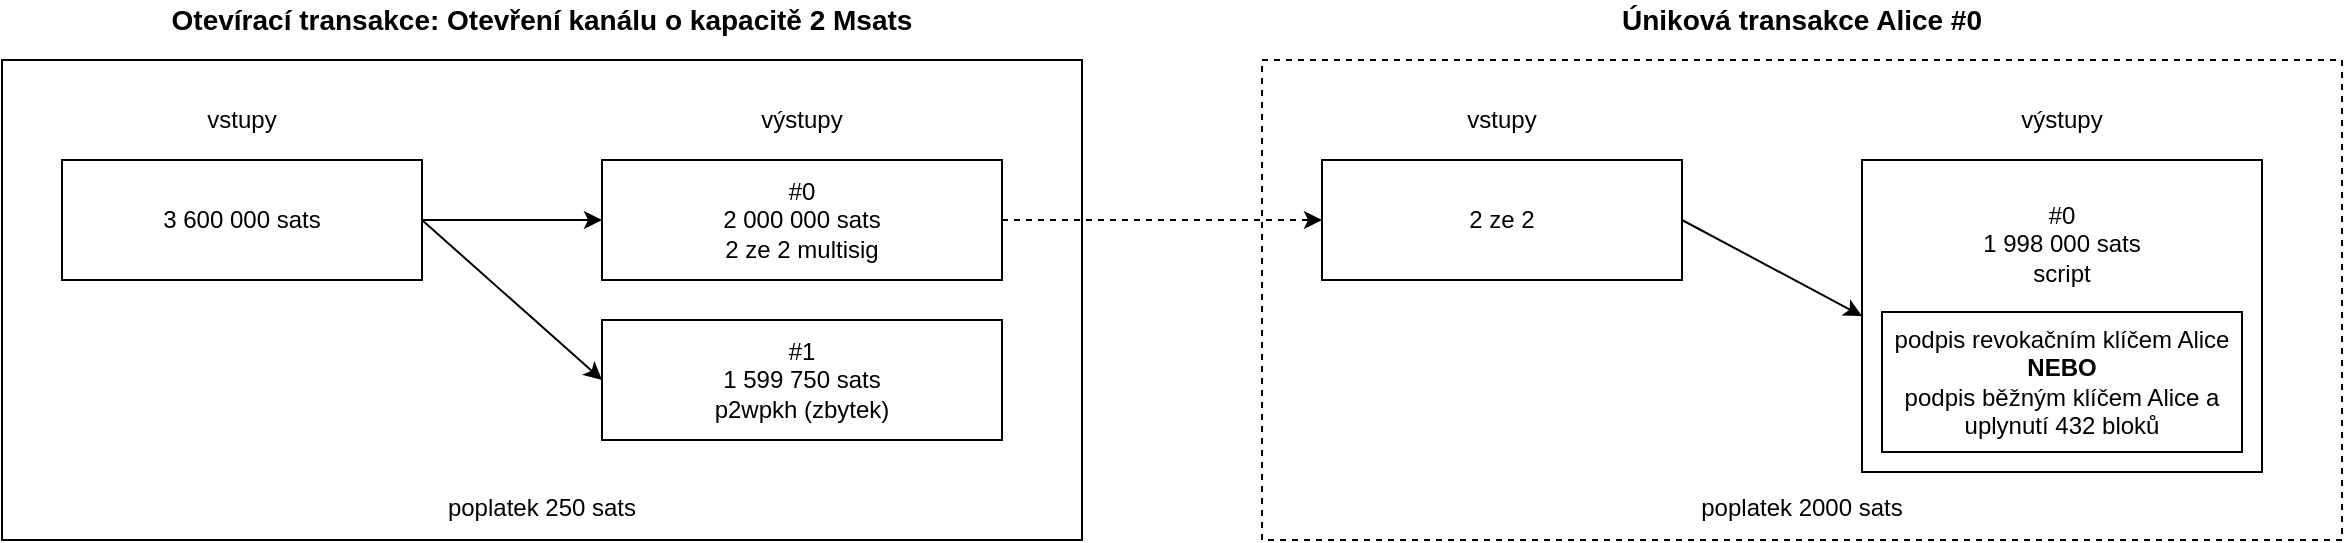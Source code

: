 <mxfile version="14.5.1" type="device"><diagram id="kQIOQq_N0f3PPQXDcAFY" name="Stránka-"><mxGraphModel dx="1306" dy="880" grid="1" gridSize="10" guides="1" tooltips="1" connect="1" arrows="1" fold="1" page="1" pageScale="1" pageWidth="1169" pageHeight="827" math="0" shadow="0"><root><mxCell id="0"/><mxCell id="1" parent="0"/><mxCell id="_3f9lSmVa9DklM8JAFFl-1" value="" style="rounded=0;whiteSpace=wrap;html=1;" vertex="1" parent="1"><mxGeometry x="30" y="174" width="540" height="240" as="geometry"/></mxCell><mxCell id="_3f9lSmVa9DklM8JAFFl-2" value="3 600 000 sats" style="rounded=0;whiteSpace=wrap;html=1;" vertex="1" parent="1"><mxGeometry x="60" y="224" width="180" height="60" as="geometry"/></mxCell><mxCell id="_3f9lSmVa9DklM8JAFFl-3" value="#0&lt;br&gt;2 000 000 sats&lt;br&gt;2 ze 2 multisig" style="rounded=0;whiteSpace=wrap;html=1;" vertex="1" parent="1"><mxGeometry x="330" y="224" width="200" height="60" as="geometry"/></mxCell><mxCell id="_3f9lSmVa9DklM8JAFFl-4" value="&lt;span class=&quot;tile__display__main&quot; id=&quot;display&quot;&gt;#1&lt;br&gt;1 599 750&lt;/span&gt;&amp;nbsp;sats&lt;br&gt;p2wpkh (zbytek)" style="rounded=0;whiteSpace=wrap;html=1;" vertex="1" parent="1"><mxGeometry x="330" y="304" width="200" height="60" as="geometry"/></mxCell><mxCell id="_3f9lSmVa9DklM8JAFFl-5" value="vstupy" style="text;html=1;strokeColor=none;fillColor=none;align=center;verticalAlign=middle;whiteSpace=wrap;rounded=0;" vertex="1" parent="1"><mxGeometry x="130" y="194" width="40" height="20" as="geometry"/></mxCell><mxCell id="_3f9lSmVa9DklM8JAFFl-6" value="výstupy" style="text;html=1;strokeColor=none;fillColor=none;align=center;verticalAlign=middle;whiteSpace=wrap;rounded=0;" vertex="1" parent="1"><mxGeometry x="410" y="194" width="40" height="20" as="geometry"/></mxCell><mxCell id="_3f9lSmVa9DklM8JAFFl-7" value="poplatek 250 sats" style="text;html=1;strokeColor=none;fillColor=none;align=center;verticalAlign=middle;whiteSpace=wrap;rounded=0;" vertex="1" parent="1"><mxGeometry x="230" y="387.5" width="140" height="20" as="geometry"/></mxCell><mxCell id="_3f9lSmVa9DklM8JAFFl-8" value="&lt;b&gt;&lt;font style=&quot;font-size: 14px&quot;&gt;Otevírací transakce: Otevření kanálu o kapacitě 2 Msats&lt;/font&gt;&lt;/b&gt;" style="text;html=1;strokeColor=none;fillColor=none;align=center;verticalAlign=middle;whiteSpace=wrap;rounded=0;" vertex="1" parent="1"><mxGeometry x="50" y="144" width="500" height="20" as="geometry"/></mxCell><mxCell id="_3f9lSmVa9DklM8JAFFl-9" value="" style="endArrow=classic;html=1;exitX=1;exitY=0.5;exitDx=0;exitDy=0;entryX=0;entryY=0.5;entryDx=0;entryDy=0;" edge="1" parent="1" source="_3f9lSmVa9DklM8JAFFl-2" target="_3f9lSmVa9DklM8JAFFl-3"><mxGeometry width="50" height="50" relative="1" as="geometry"><mxPoint x="440" y="334" as="sourcePoint"/><mxPoint x="490" y="284" as="targetPoint"/></mxGeometry></mxCell><mxCell id="_3f9lSmVa9DklM8JAFFl-10" value="" style="endArrow=classic;html=1;exitX=1;exitY=0.5;exitDx=0;exitDy=0;entryX=0;entryY=0.5;entryDx=0;entryDy=0;" edge="1" parent="1" source="_3f9lSmVa9DklM8JAFFl-2" target="_3f9lSmVa9DklM8JAFFl-4"><mxGeometry width="50" height="50" relative="1" as="geometry"><mxPoint x="440" y="334" as="sourcePoint"/><mxPoint x="490" y="284" as="targetPoint"/></mxGeometry></mxCell><mxCell id="_3f9lSmVa9DklM8JAFFl-11" value="" style="rounded=0;whiteSpace=wrap;html=1;dashed=1;" vertex="1" parent="1"><mxGeometry x="660" y="174" width="540" height="240" as="geometry"/></mxCell><mxCell id="_3f9lSmVa9DklM8JAFFl-12" value="2 ze 2" style="rounded=0;whiteSpace=wrap;html=1;" vertex="1" parent="1"><mxGeometry x="690" y="224" width="180" height="60" as="geometry"/></mxCell><mxCell id="_3f9lSmVa9DklM8JAFFl-13" value="#0&lt;br&gt;&lt;span class=&quot;qv3Wpe&quot; id=&quot;cwos&quot;&gt;1 998 000&amp;nbsp;&lt;/span&gt;sats&lt;br&gt;script&lt;br&gt;&lt;br&gt;&lt;br&gt;&lt;br&gt;&lt;br&gt;&lt;br&gt;" style="rounded=0;whiteSpace=wrap;html=1;" vertex="1" parent="1"><mxGeometry x="960" y="224" width="200" height="156" as="geometry"/></mxCell><mxCell id="_3f9lSmVa9DklM8JAFFl-15" value="vstupy" style="text;html=1;strokeColor=none;fillColor=none;align=center;verticalAlign=middle;whiteSpace=wrap;rounded=0;" vertex="1" parent="1"><mxGeometry x="760" y="194" width="40" height="20" as="geometry"/></mxCell><mxCell id="_3f9lSmVa9DklM8JAFFl-16" value="výstupy" style="text;html=1;strokeColor=none;fillColor=none;align=center;verticalAlign=middle;whiteSpace=wrap;rounded=0;" vertex="1" parent="1"><mxGeometry x="1040" y="194" width="40" height="20" as="geometry"/></mxCell><mxCell id="_3f9lSmVa9DklM8JAFFl-17" value="poplatek 2000 sats" style="text;html=1;strokeColor=none;fillColor=none;align=center;verticalAlign=middle;whiteSpace=wrap;rounded=0;" vertex="1" parent="1"><mxGeometry x="860" y="387.5" width="140" height="20" as="geometry"/></mxCell><mxCell id="_3f9lSmVa9DklM8JAFFl-18" value="&lt;span style=&quot;font-size: 14px&quot;&gt;&lt;b&gt;Úniková transakce Alice #0&lt;/b&gt;&lt;/span&gt;" style="text;html=1;strokeColor=none;fillColor=none;align=center;verticalAlign=middle;whiteSpace=wrap;rounded=0;" vertex="1" parent="1"><mxGeometry x="680" y="144" width="500" height="20" as="geometry"/></mxCell><mxCell id="_3f9lSmVa9DklM8JAFFl-19" value="" style="endArrow=classic;html=1;exitX=1;exitY=0.5;exitDx=0;exitDy=0;entryX=0;entryY=0.5;entryDx=0;entryDy=0;" edge="1" parent="1" source="_3f9lSmVa9DklM8JAFFl-12" target="_3f9lSmVa9DklM8JAFFl-13"><mxGeometry width="50" height="50" relative="1" as="geometry"><mxPoint x="1070" y="334" as="sourcePoint"/><mxPoint x="1120" y="284" as="targetPoint"/></mxGeometry></mxCell><mxCell id="_3f9lSmVa9DklM8JAFFl-21" value="" style="endArrow=classic;html=1;exitX=1;exitY=0.5;exitDx=0;exitDy=0;entryX=0;entryY=0.5;entryDx=0;entryDy=0;dashed=1;" edge="1" parent="1" source="_3f9lSmVa9DklM8JAFFl-3" target="_3f9lSmVa9DklM8JAFFl-12"><mxGeometry width="50" height="50" relative="1" as="geometry"><mxPoint x="650" y="340" as="sourcePoint"/><mxPoint x="700" y="290" as="targetPoint"/></mxGeometry></mxCell><mxCell id="_3f9lSmVa9DklM8JAFFl-23" value="&lt;span&gt;podpis revokačním klíčem Alice&lt;/span&gt;&lt;br&gt;&lt;b&gt;NEBO&lt;/b&gt;&lt;br&gt;&lt;span&gt;podpis běžným klíčem Alice a uplynutí 432 bloků&lt;/span&gt;" style="rounded=0;whiteSpace=wrap;html=1;" vertex="1" parent="1"><mxGeometry x="970" y="300" width="180" height="70" as="geometry"/></mxCell></root></mxGraphModel></diagram></mxfile>